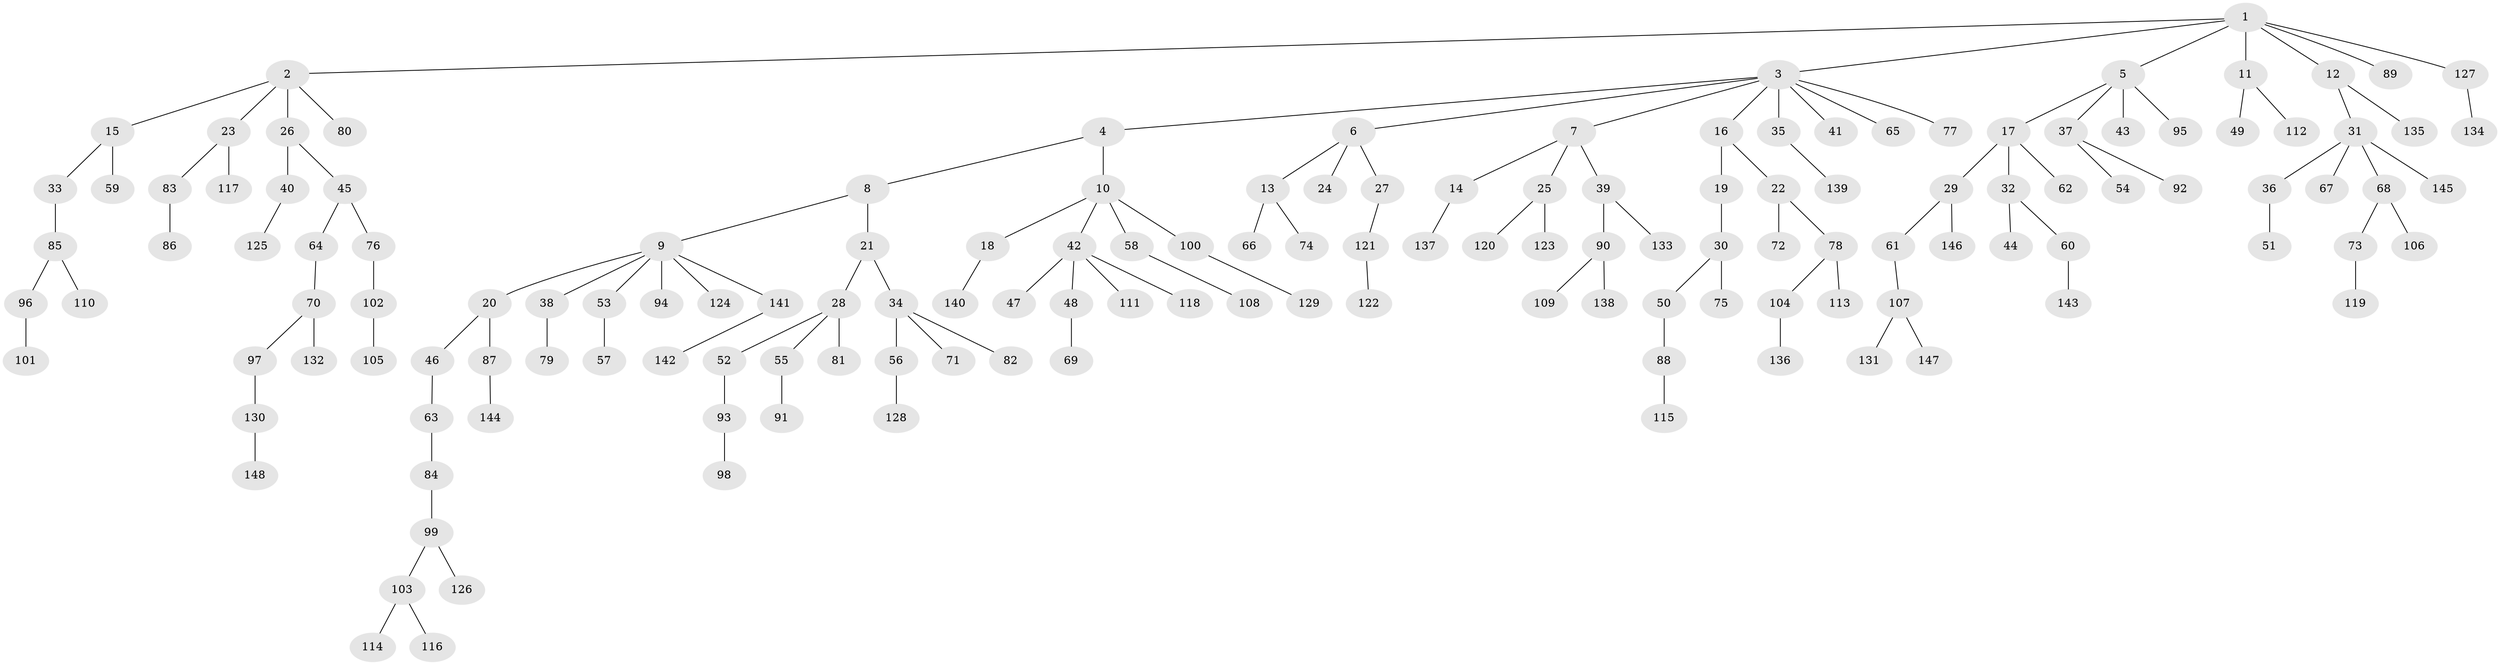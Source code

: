 // Generated by graph-tools (version 1.1) at 2025/02/03/09/25 03:02:17]
// undirected, 148 vertices, 147 edges
graph export_dot {
graph [start="1"]
  node [color=gray90,style=filled];
  1;
  2;
  3;
  4;
  5;
  6;
  7;
  8;
  9;
  10;
  11;
  12;
  13;
  14;
  15;
  16;
  17;
  18;
  19;
  20;
  21;
  22;
  23;
  24;
  25;
  26;
  27;
  28;
  29;
  30;
  31;
  32;
  33;
  34;
  35;
  36;
  37;
  38;
  39;
  40;
  41;
  42;
  43;
  44;
  45;
  46;
  47;
  48;
  49;
  50;
  51;
  52;
  53;
  54;
  55;
  56;
  57;
  58;
  59;
  60;
  61;
  62;
  63;
  64;
  65;
  66;
  67;
  68;
  69;
  70;
  71;
  72;
  73;
  74;
  75;
  76;
  77;
  78;
  79;
  80;
  81;
  82;
  83;
  84;
  85;
  86;
  87;
  88;
  89;
  90;
  91;
  92;
  93;
  94;
  95;
  96;
  97;
  98;
  99;
  100;
  101;
  102;
  103;
  104;
  105;
  106;
  107;
  108;
  109;
  110;
  111;
  112;
  113;
  114;
  115;
  116;
  117;
  118;
  119;
  120;
  121;
  122;
  123;
  124;
  125;
  126;
  127;
  128;
  129;
  130;
  131;
  132;
  133;
  134;
  135;
  136;
  137;
  138;
  139;
  140;
  141;
  142;
  143;
  144;
  145;
  146;
  147;
  148;
  1 -- 2;
  1 -- 3;
  1 -- 5;
  1 -- 11;
  1 -- 12;
  1 -- 89;
  1 -- 127;
  2 -- 15;
  2 -- 23;
  2 -- 26;
  2 -- 80;
  3 -- 4;
  3 -- 6;
  3 -- 7;
  3 -- 16;
  3 -- 35;
  3 -- 41;
  3 -- 65;
  3 -- 77;
  4 -- 8;
  4 -- 10;
  5 -- 17;
  5 -- 37;
  5 -- 43;
  5 -- 95;
  6 -- 13;
  6 -- 24;
  6 -- 27;
  7 -- 14;
  7 -- 25;
  7 -- 39;
  8 -- 9;
  8 -- 21;
  9 -- 20;
  9 -- 38;
  9 -- 53;
  9 -- 94;
  9 -- 124;
  9 -- 141;
  10 -- 18;
  10 -- 42;
  10 -- 58;
  10 -- 100;
  11 -- 49;
  11 -- 112;
  12 -- 31;
  12 -- 135;
  13 -- 66;
  13 -- 74;
  14 -- 137;
  15 -- 33;
  15 -- 59;
  16 -- 19;
  16 -- 22;
  17 -- 29;
  17 -- 32;
  17 -- 62;
  18 -- 140;
  19 -- 30;
  20 -- 46;
  20 -- 87;
  21 -- 28;
  21 -- 34;
  22 -- 72;
  22 -- 78;
  23 -- 83;
  23 -- 117;
  25 -- 120;
  25 -- 123;
  26 -- 40;
  26 -- 45;
  27 -- 121;
  28 -- 52;
  28 -- 55;
  28 -- 81;
  29 -- 61;
  29 -- 146;
  30 -- 50;
  30 -- 75;
  31 -- 36;
  31 -- 67;
  31 -- 68;
  31 -- 145;
  32 -- 44;
  32 -- 60;
  33 -- 85;
  34 -- 56;
  34 -- 71;
  34 -- 82;
  35 -- 139;
  36 -- 51;
  37 -- 54;
  37 -- 92;
  38 -- 79;
  39 -- 90;
  39 -- 133;
  40 -- 125;
  42 -- 47;
  42 -- 48;
  42 -- 111;
  42 -- 118;
  45 -- 64;
  45 -- 76;
  46 -- 63;
  48 -- 69;
  50 -- 88;
  52 -- 93;
  53 -- 57;
  55 -- 91;
  56 -- 128;
  58 -- 108;
  60 -- 143;
  61 -- 107;
  63 -- 84;
  64 -- 70;
  68 -- 73;
  68 -- 106;
  70 -- 97;
  70 -- 132;
  73 -- 119;
  76 -- 102;
  78 -- 104;
  78 -- 113;
  83 -- 86;
  84 -- 99;
  85 -- 96;
  85 -- 110;
  87 -- 144;
  88 -- 115;
  90 -- 109;
  90 -- 138;
  93 -- 98;
  96 -- 101;
  97 -- 130;
  99 -- 103;
  99 -- 126;
  100 -- 129;
  102 -- 105;
  103 -- 114;
  103 -- 116;
  104 -- 136;
  107 -- 131;
  107 -- 147;
  121 -- 122;
  127 -- 134;
  130 -- 148;
  141 -- 142;
}

